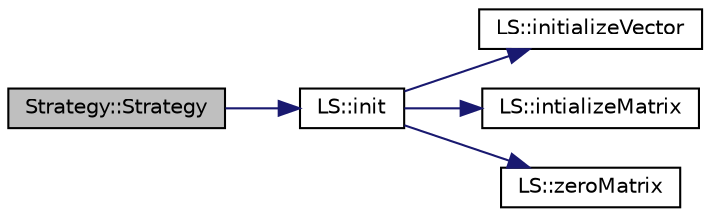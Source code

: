 digraph "Strategy::Strategy"
{
 // INTERACTIVE_SVG=YES
  edge [fontname="Helvetica",fontsize="10",labelfontname="Helvetica",labelfontsize="10"];
  node [fontname="Helvetica",fontsize="10",shape=record];
  rankdir="LR";
  Node0 [label="Strategy::Strategy",height=0.2,width=0.4,color="black", fillcolor="grey75", style="filled", fontcolor="black"];
  Node0 -> Node1 [color="midnightblue",fontsize="10",style="solid",fontname="Helvetica"];
  Node1 [label="LS::init",height=0.2,width=0.4,color="black", fillcolor="white", style="filled",URL="$class_l_s.html#a8f84bed13c9bf083beac8e5530d8832d"];
  Node1 -> Node2 [color="midnightblue",fontsize="10",style="solid",fontname="Helvetica"];
  Node2 [label="LS::initializeVector",height=0.2,width=0.4,color="black", fillcolor="white", style="filled",URL="$class_l_s.html#a29b451ca9a328e9e5c73d32886441439"];
  Node1 -> Node3 [color="midnightblue",fontsize="10",style="solid",fontname="Helvetica"];
  Node3 [label="LS::intializeMatrix",height=0.2,width=0.4,color="black", fillcolor="white", style="filled",URL="$class_l_s.html#a97eedf6376636d59fbe894909ab97ca0"];
  Node1 -> Node4 [color="midnightblue",fontsize="10",style="solid",fontname="Helvetica"];
  Node4 [label="LS::zeroMatrix",height=0.2,width=0.4,color="black", fillcolor="white", style="filled",URL="$class_l_s.html#a2825429a29497b5dbad69a8b77f42d00"];
}
